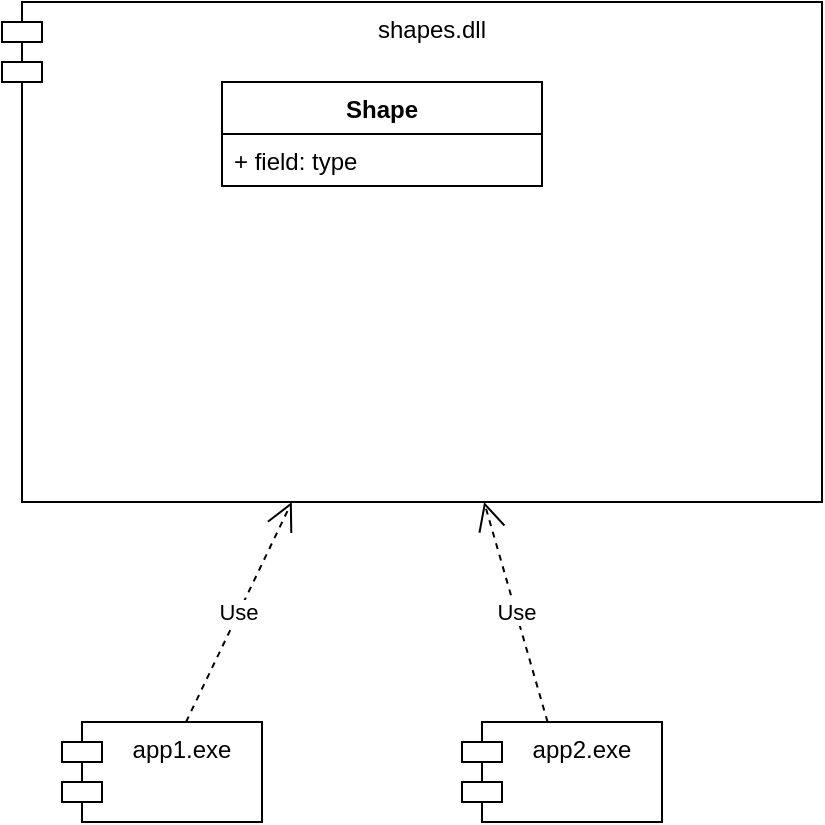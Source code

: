 <mxfile version="25.0.2">
  <diagram name="Page-1" id="Ph4wBoDBtEbzJMDqctEi">
    <mxGraphModel dx="1195" dy="1797" grid="1" gridSize="10" guides="1" tooltips="1" connect="1" arrows="1" fold="1" page="1" pageScale="1" pageWidth="850" pageHeight="1100" math="0" shadow="0">
      <root>
        <mxCell id="0" />
        <mxCell id="1" parent="0" />
        <mxCell id="J2d2XtDlhBeinPysnhfj-1" value="shapes.dll" style="shape=module;align=left;spacingLeft=20;align=center;verticalAlign=top;whiteSpace=wrap;html=1;" vertex="1" parent="1">
          <mxGeometry x="170" y="-120" width="410" height="250" as="geometry" />
        </mxCell>
        <mxCell id="J2d2XtDlhBeinPysnhfj-2" value="app1.exe" style="shape=module;align=left;spacingLeft=20;align=center;verticalAlign=top;whiteSpace=wrap;html=1;" vertex="1" parent="1">
          <mxGeometry x="200" y="240" width="100" height="50" as="geometry" />
        </mxCell>
        <mxCell id="J2d2XtDlhBeinPysnhfj-3" value="app2.exe" style="shape=module;align=left;spacingLeft=20;align=center;verticalAlign=top;whiteSpace=wrap;html=1;" vertex="1" parent="1">
          <mxGeometry x="400" y="240" width="100" height="50" as="geometry" />
        </mxCell>
        <mxCell id="J2d2XtDlhBeinPysnhfj-4" value="Use" style="endArrow=open;endSize=12;dashed=1;html=1;rounded=0;" edge="1" parent="1" source="J2d2XtDlhBeinPysnhfj-2" target="J2d2XtDlhBeinPysnhfj-1">
          <mxGeometry width="160" relative="1" as="geometry">
            <mxPoint x="280" y="200" as="sourcePoint" />
            <mxPoint x="440" y="200" as="targetPoint" />
          </mxGeometry>
        </mxCell>
        <mxCell id="J2d2XtDlhBeinPysnhfj-5" value="Use" style="endArrow=open;endSize=12;dashed=1;html=1;rounded=0;" edge="1" parent="1" source="J2d2XtDlhBeinPysnhfj-3" target="J2d2XtDlhBeinPysnhfj-1">
          <mxGeometry width="160" relative="1" as="geometry">
            <mxPoint x="280" y="200" as="sourcePoint" />
            <mxPoint x="440" y="200" as="targetPoint" />
          </mxGeometry>
        </mxCell>
        <mxCell id="J2d2XtDlhBeinPysnhfj-10" value="Shape" style="swimlane;fontStyle=1;align=center;verticalAlign=top;childLayout=stackLayout;horizontal=1;startSize=26;horizontalStack=0;resizeParent=1;resizeParentMax=0;resizeLast=0;collapsible=1;marginBottom=0;whiteSpace=wrap;html=1;" vertex="1" parent="1">
          <mxGeometry x="280" y="-80" width="160" height="52" as="geometry" />
        </mxCell>
        <mxCell id="J2d2XtDlhBeinPysnhfj-11" value="+ field: type" style="text;strokeColor=none;fillColor=none;align=left;verticalAlign=top;spacingLeft=4;spacingRight=4;overflow=hidden;rotatable=0;points=[[0,0.5],[1,0.5]];portConstraint=eastwest;whiteSpace=wrap;html=1;" vertex="1" parent="J2d2XtDlhBeinPysnhfj-10">
          <mxGeometry y="26" width="160" height="26" as="geometry" />
        </mxCell>
      </root>
    </mxGraphModel>
  </diagram>
</mxfile>
